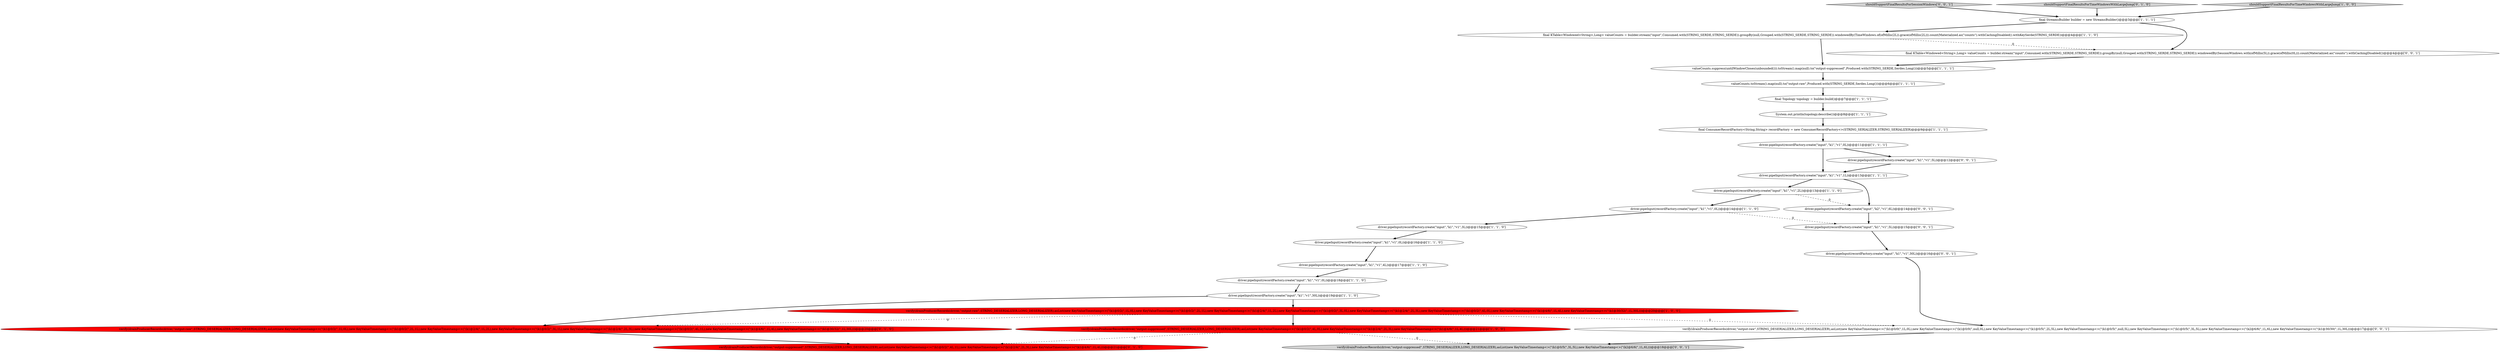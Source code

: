 digraph {
19 [style = filled, label = "verify(drainProducerRecords(driver,\"output-raw\",STRING_DESERIALIZER,LONG_DESERIALIZER),asList(new KeyValueTimestamp<>(\"(k1@0/2(\",1L,0L),new KeyValueTimestamp<>(\"(k1@0/2(\",2L,1L),new KeyValueTimestamp<>(\"(k1@2/4(\",1L,2L),new KeyValueTimestamp<>(\"(k1@0/2(\",3L,1L),new KeyValueTimestamp<>(\"(k1@2/4(\",2L,3L),new KeyValueTimestamp<>(\"(k1@0/2(\",4L,1L),new KeyValueTimestamp<>(\"(k1@4/6(\",1L,4L),new KeyValueTimestamp<>(\"(k1@30/32(\",1L,30L)))@@@20@@@['0', '1', '0']", fillcolor = red, shape = ellipse image = "AAA1AAABBB2BBB"];
1 [style = filled, label = "driver.pipeInput(recordFactory.create(\"input\",\"k1\",\"v1\",2L))@@@13@@@['1', '1', '0']", fillcolor = white, shape = ellipse image = "AAA0AAABBB1BBB"];
8 [style = filled, label = "valueCounts.suppress(untilWindowCloses(unbounded())).toStream().map(null).to(\"output-suppressed\",Produced.with(STRING_SERDE,Serdes.Long()))@@@5@@@['1', '1', '1']", fillcolor = white, shape = ellipse image = "AAA0AAABBB1BBB"];
14 [style = filled, label = "final KTable<Windowed<String>,Long> valueCounts = builder.stream(\"input\",Consumed.with(STRING_SERDE,STRING_SERDE)).groupBy(null,Grouped.with(STRING_SERDE,STRING_SERDE)).windowedBy(TimeWindows.of(ofMillis(2L)).grace(ofMillis(2L))).count(Materialized.as(\"counts\").withCachingDisabled().withKeySerde(STRING_SERDE))@@@4@@@['1', '1', '0']", fillcolor = white, shape = ellipse image = "AAA0AAABBB1BBB"];
23 [style = filled, label = "verify(drainProducerRecords(driver,\"output-raw\",STRING_DESERIALIZER,LONG_DESERIALIZER),asList(new KeyValueTimestamp<>(\"(k1@0/0(\",1L,0L),new KeyValueTimestamp<>(\"(k1@0/0(\",null,0L),new KeyValueTimestamp<>(\"(k1@0/5(\",2L,5L),new KeyValueTimestamp<>(\"(k1@0/5(\",null,5L),new KeyValueTimestamp<>(\"(k1@0/5(\",3L,5L),new KeyValueTimestamp<>(\"(k2@6/6(\",1L,6L),new KeyValueTimestamp<>(\"(k1@30/30(\",1L,30L)))@@@17@@@['0', '0', '1']", fillcolor = white, shape = ellipse image = "AAA0AAABBB3BBB"];
27 [style = filled, label = "shouldSupportFinalResultsForSessionWindows['0', '0', '1']", fillcolor = lightgray, shape = diamond image = "AAA0AAABBB3BBB"];
11 [style = filled, label = "driver.pipeInput(recordFactory.create(\"input\",\"k1\",\"v1\",4L))@@@17@@@['1', '1', '0']", fillcolor = white, shape = ellipse image = "AAA0AAABBB1BBB"];
21 [style = filled, label = "shouldSupportFinalResultsForTimeWindowsWithLargeJump['0', '1', '0']", fillcolor = lightgray, shape = diamond image = "AAA0AAABBB2BBB"];
4 [style = filled, label = "driver.pipeInput(recordFactory.create(\"input\",\"k1\",\"v1\",0L))@@@14@@@['1', '1', '0']", fillcolor = white, shape = ellipse image = "AAA0AAABBB1BBB"];
12 [style = filled, label = "valueCounts.toStream().map(null).to(\"output-raw\",Produced.with(STRING_SERDE,Serdes.Long()))@@@6@@@['1', '1', '1']", fillcolor = white, shape = ellipse image = "AAA0AAABBB1BBB"];
2 [style = filled, label = "verify(drainProducerRecords(driver,\"output-raw\",STRING_DESERIALIZER,LONG_DESERIALIZER),asList(new KeyValueTimestamp<>(\"(k1@0/2(\",1L,0L),new KeyValueTimestamp<>(\"(k1@0/2(\",2L,1L),new KeyValueTimestamp<>(\"(k1@2/4(\",1L,2L),new KeyValueTimestamp<>(\"(k1@0/2(\",3L,0L),new KeyValueTimestamp<>(\"(k1@2/4(\",2L,3L),new KeyValueTimestamp<>(\"(k1@0/2(\",4L,0L),new KeyValueTimestamp<>(\"(k1@4/6(\",1L,4L),new KeyValueTimestamp<>(\"(k1@30/32(\",1L,30L)))@@@20@@@['1', '0', '0']", fillcolor = red, shape = ellipse image = "AAA1AAABBB1BBB"];
29 [style = filled, label = "driver.pipeInput(recordFactory.create(\"input\",\"k1\",\"v1\",5L))@@@15@@@['0', '0', '1']", fillcolor = white, shape = ellipse image = "AAA0AAABBB3BBB"];
25 [style = filled, label = "driver.pipeInput(recordFactory.create(\"input\",\"k2\",\"v1\",6L))@@@14@@@['0', '0', '1']", fillcolor = white, shape = ellipse image = "AAA0AAABBB3BBB"];
10 [style = filled, label = "driver.pipeInput(recordFactory.create(\"input\",\"k1\",\"v1\",0L))@@@16@@@['1', '1', '0']", fillcolor = white, shape = ellipse image = "AAA0AAABBB1BBB"];
22 [style = filled, label = "driver.pipeInput(recordFactory.create(\"input\",\"k1\",\"v1\",30L))@@@16@@@['0', '0', '1']", fillcolor = white, shape = ellipse image = "AAA0AAABBB3BBB"];
5 [style = filled, label = "driver.pipeInput(recordFactory.create(\"input\",\"k1\",\"v1\",1L))@@@13@@@['1', '1', '1']", fillcolor = white, shape = ellipse image = "AAA0AAABBB1BBB"];
9 [style = filled, label = "shouldSupportFinalResultsForTimeWindowsWithLargeJump['1', '0', '0']", fillcolor = lightgray, shape = diamond image = "AAA0AAABBB1BBB"];
3 [style = filled, label = "verify(drainProducerRecords(driver,\"output-suppressed\",STRING_DESERIALIZER,LONG_DESERIALIZER),asList(new KeyValueTimestamp<>(\"(k1@0/2(\",4L,0L),new KeyValueTimestamp<>(\"(k1@2/4(\",2L,3L),new KeyValueTimestamp<>(\"(k1@4/6(\",1L,4L)))@@@21@@@['1', '0', '0']", fillcolor = red, shape = ellipse image = "AAA1AAABBB1BBB"];
17 [style = filled, label = "System.out.println(topology.describe())@@@8@@@['1', '1', '1']", fillcolor = white, shape = ellipse image = "AAA0AAABBB1BBB"];
6 [style = filled, label = "driver.pipeInput(recordFactory.create(\"input\",\"k1\",\"v1\",0L))@@@18@@@['1', '1', '0']", fillcolor = white, shape = ellipse image = "AAA0AAABBB1BBB"];
28 [style = filled, label = "final KTable<Windowed<String>,Long> valueCounts = builder.stream(\"input\",Consumed.with(STRING_SERDE,STRING_SERDE)).groupBy(null,Grouped.with(STRING_SERDE,STRING_SERDE)).windowedBy(SessionWindows.with(ofMillis(5L)).grace(ofMillis(0L))).count(Materialized.as(\"counts\").withCachingDisabled())@@@4@@@['0', '0', '1']", fillcolor = white, shape = ellipse image = "AAA0AAABBB3BBB"];
15 [style = filled, label = "driver.pipeInput(recordFactory.create(\"input\",\"k1\",\"v1\",30L))@@@19@@@['1', '1', '0']", fillcolor = white, shape = ellipse image = "AAA0AAABBB1BBB"];
13 [style = filled, label = "final StreamsBuilder builder = new StreamsBuilder()@@@3@@@['1', '1', '1']", fillcolor = white, shape = ellipse image = "AAA0AAABBB1BBB"];
0 [style = filled, label = "final Topology topology = builder.build()@@@7@@@['1', '1', '1']", fillcolor = white, shape = ellipse image = "AAA0AAABBB1BBB"];
24 [style = filled, label = "driver.pipeInput(recordFactory.create(\"input\",\"k1\",\"v1\",5L))@@@12@@@['0', '0', '1']", fillcolor = white, shape = ellipse image = "AAA0AAABBB3BBB"];
26 [style = filled, label = "verify(drainProducerRecords(driver,\"output-suppressed\",STRING_DESERIALIZER,LONG_DESERIALIZER),asList(new KeyValueTimestamp<>(\"(k1@0/5(\",3L,5L),new KeyValueTimestamp<>(\"(k2@6/6(\",1L,6L)))@@@18@@@['0', '0', '1']", fillcolor = lightgray, shape = ellipse image = "AAA0AAABBB3BBB"];
20 [style = filled, label = "verify(drainProducerRecords(driver,\"output-suppressed\",STRING_DESERIALIZER,LONG_DESERIALIZER),asList(new KeyValueTimestamp<>(\"(k1@0/2(\",4L,1L),new KeyValueTimestamp<>(\"(k1@2/4(\",2L,3L),new KeyValueTimestamp<>(\"(k1@4/6(\",1L,4L)))@@@21@@@['0', '1', '0']", fillcolor = red, shape = ellipse image = "AAA1AAABBB2BBB"];
7 [style = filled, label = "driver.pipeInput(recordFactory.create(\"input\",\"k1\",\"v1\",0L))@@@11@@@['1', '1', '1']", fillcolor = white, shape = ellipse image = "AAA0AAABBB1BBB"];
16 [style = filled, label = "final ConsumerRecordFactory<String,String> recordFactory = new ConsumerRecordFactory<>(STRING_SERIALIZER,STRING_SERIALIZER)@@@9@@@['1', '1', '1']", fillcolor = white, shape = ellipse image = "AAA0AAABBB1BBB"];
18 [style = filled, label = "driver.pipeInput(recordFactory.create(\"input\",\"k1\",\"v1\",3L))@@@15@@@['1', '1', '0']", fillcolor = white, shape = ellipse image = "AAA0AAABBB1BBB"];
2->23 [style = dashed, label="0"];
27->13 [style = bold, label=""];
1->4 [style = bold, label=""];
15->2 [style = bold, label=""];
2->19 [style = dashed, label="0"];
3->26 [style = dashed, label="0"];
14->28 [style = dashed, label="0"];
0->17 [style = bold, label=""];
19->20 [style = bold, label=""];
2->3 [style = bold, label=""];
11->6 [style = bold, label=""];
16->7 [style = bold, label=""];
23->26 [style = bold, label=""];
4->18 [style = bold, label=""];
25->29 [style = bold, label=""];
15->19 [style = bold, label=""];
12->0 [style = bold, label=""];
22->23 [style = bold, label=""];
6->15 [style = bold, label=""];
24->5 [style = bold, label=""];
5->25 [style = bold, label=""];
5->1 [style = bold, label=""];
7->24 [style = bold, label=""];
7->5 [style = bold, label=""];
18->10 [style = bold, label=""];
28->8 [style = bold, label=""];
3->20 [style = dashed, label="0"];
14->8 [style = bold, label=""];
29->22 [style = bold, label=""];
13->28 [style = bold, label=""];
4->29 [style = dashed, label="0"];
1->25 [style = dashed, label="0"];
13->14 [style = bold, label=""];
8->12 [style = bold, label=""];
17->16 [style = bold, label=""];
21->13 [style = bold, label=""];
9->13 [style = bold, label=""];
10->11 [style = bold, label=""];
}
